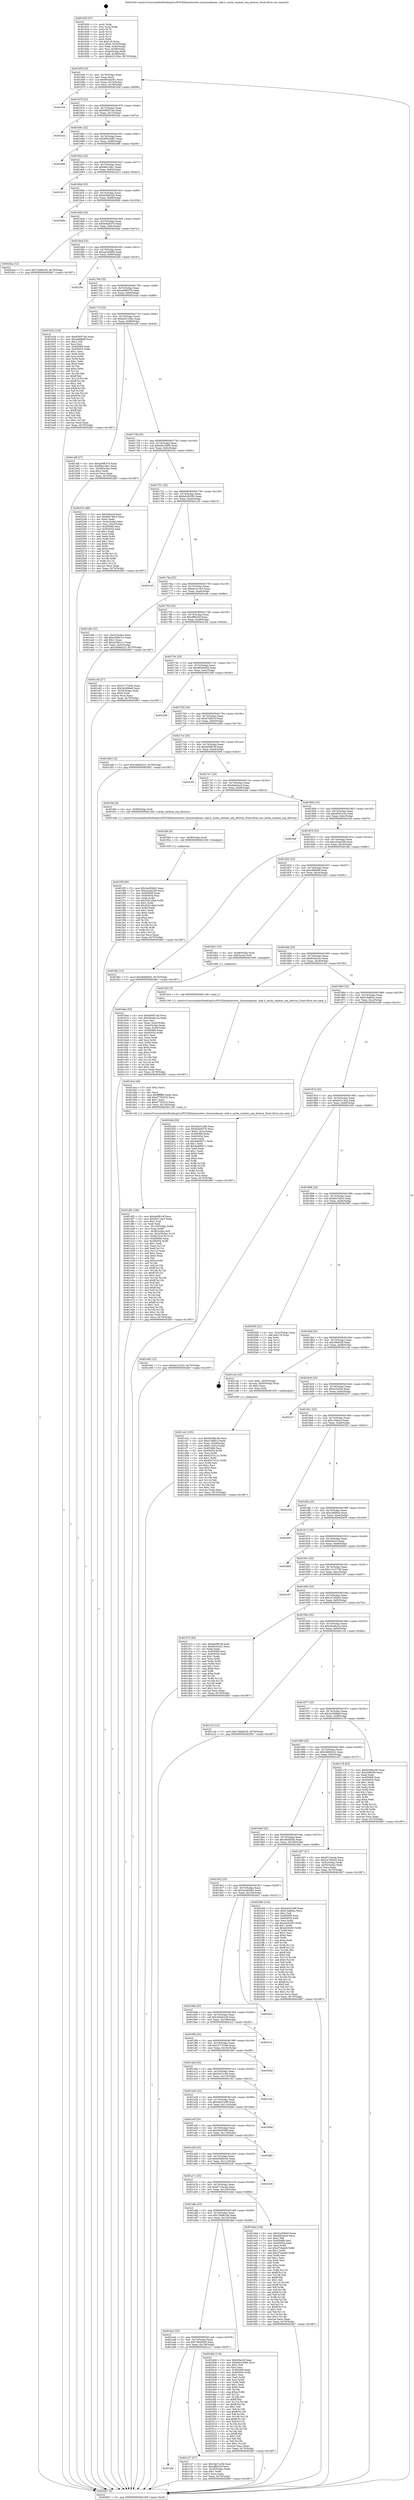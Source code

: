 digraph "0x401630" {
  label = "0x401630 (/mnt/c/Users/mathe/Desktop/tcc/POCII/binaries/extr_linuxmmkasan..slab.h_cache_random_seq_destroy_Final-ollvm.out::main(0))"
  labelloc = "t"
  node[shape=record]

  Entry [label="",width=0.3,height=0.3,shape=circle,fillcolor=black,style=filled]
  "0x40165f" [label="{
     0x40165f [23]\l
     | [instrs]\l
     &nbsp;&nbsp;0x40165f \<+3\>: mov -0x70(%rbp),%eax\l
     &nbsp;&nbsp;0x401662 \<+2\>: mov %eax,%ecx\l
     &nbsp;&nbsp;0x401664 \<+6\>: sub $0x850d4361,%ecx\l
     &nbsp;&nbsp;0x40166a \<+3\>: mov %eax,-0x74(%rbp)\l
     &nbsp;&nbsp;0x40166d \<+3\>: mov %ecx,-0x78(%rbp)\l
     &nbsp;&nbsp;0x401670 \<+6\>: je 0000000000401fc8 \<main+0x998\>\l
  }"]
  "0x401fc8" [label="{
     0x401fc8\l
  }", style=dashed]
  "0x401676" [label="{
     0x401676 [22]\l
     | [instrs]\l
     &nbsp;&nbsp;0x401676 \<+5\>: jmp 000000000040167b \<main+0x4b\>\l
     &nbsp;&nbsp;0x40167b \<+3\>: mov -0x74(%rbp),%eax\l
     &nbsp;&nbsp;0x40167e \<+5\>: sub $0x856f57ad,%eax\l
     &nbsp;&nbsp;0x401683 \<+3\>: mov %eax,-0x7c(%rbp)\l
     &nbsp;&nbsp;0x401686 \<+6\>: je 00000000004025aa \<main+0xf7a\>\l
  }"]
  Exit [label="",width=0.3,height=0.3,shape=circle,fillcolor=black,style=filled,peripheries=2]
  "0x4025aa" [label="{
     0x4025aa\l
  }", style=dashed]
  "0x40168c" [label="{
     0x40168c [22]\l
     | [instrs]\l
     &nbsp;&nbsp;0x40168c \<+5\>: jmp 0000000000401691 \<main+0x61\>\l
     &nbsp;&nbsp;0x401691 \<+3\>: mov -0x74(%rbp),%eax\l
     &nbsp;&nbsp;0x401694 \<+5\>: sub $0x90918487,%eax\l
     &nbsp;&nbsp;0x401699 \<+3\>: mov %eax,-0x80(%rbp)\l
     &nbsp;&nbsp;0x40169c \<+6\>: je 0000000000402086 \<main+0xa56\>\l
  }"]
  "0x401f5f" [label="{
     0x401f5f [93]\l
     | [instrs]\l
     &nbsp;&nbsp;0x401f5f \<+5\>: mov $0x3ac83bb5,%eax\l
     &nbsp;&nbsp;0x401f64 \<+5\>: mov $0xe2cba209,%ecx\l
     &nbsp;&nbsp;0x401f69 \<+7\>: mov 0x405068,%edx\l
     &nbsp;&nbsp;0x401f70 \<+7\>: mov 0x405054,%esi\l
     &nbsp;&nbsp;0x401f77 \<+3\>: mov %edx,%r8d\l
     &nbsp;&nbsp;0x401f7a \<+7\>: sub $0x3341c8a4,%r8d\l
     &nbsp;&nbsp;0x401f81 \<+4\>: sub $0x1,%r8d\l
     &nbsp;&nbsp;0x401f85 \<+7\>: add $0x3341c8a4,%r8d\l
     &nbsp;&nbsp;0x401f8c \<+4\>: imul %r8d,%edx\l
     &nbsp;&nbsp;0x401f90 \<+3\>: and $0x1,%edx\l
     &nbsp;&nbsp;0x401f93 \<+3\>: cmp $0x0,%edx\l
     &nbsp;&nbsp;0x401f96 \<+4\>: sete %r9b\l
     &nbsp;&nbsp;0x401f9a \<+3\>: cmp $0xa,%esi\l
     &nbsp;&nbsp;0x401f9d \<+4\>: setl %r10b\l
     &nbsp;&nbsp;0x401fa1 \<+3\>: mov %r9b,%r11b\l
     &nbsp;&nbsp;0x401fa4 \<+3\>: and %r10b,%r11b\l
     &nbsp;&nbsp;0x401fa7 \<+3\>: xor %r10b,%r9b\l
     &nbsp;&nbsp;0x401faa \<+3\>: or %r9b,%r11b\l
     &nbsp;&nbsp;0x401fad \<+4\>: test $0x1,%r11b\l
     &nbsp;&nbsp;0x401fb1 \<+3\>: cmovne %ecx,%eax\l
     &nbsp;&nbsp;0x401fb4 \<+3\>: mov %eax,-0x70(%rbp)\l
     &nbsp;&nbsp;0x401fb7 \<+5\>: jmp 00000000004026b7 \<main+0x1087\>\l
  }"]
  "0x402086" [label="{
     0x402086\l
  }", style=dashed]
  "0x4016a2" [label="{
     0x4016a2 [25]\l
     | [instrs]\l
     &nbsp;&nbsp;0x4016a2 \<+5\>: jmp 00000000004016a7 \<main+0x77\>\l
     &nbsp;&nbsp;0x4016a7 \<+3\>: mov -0x74(%rbp),%eax\l
     &nbsp;&nbsp;0x4016aa \<+5\>: sub $0x96a14fe1,%eax\l
     &nbsp;&nbsp;0x4016af \<+6\>: mov %eax,-0x84(%rbp)\l
     &nbsp;&nbsp;0x4016b5 \<+6\>: je 0000000000401b13 \<main+0x4e3\>\l
  }"]
  "0x401f56" [label="{
     0x401f56 [9]\l
     | [instrs]\l
     &nbsp;&nbsp;0x401f56 \<+4\>: mov -0x58(%rbp),%rdi\l
     &nbsp;&nbsp;0x401f5a \<+5\>: call 0000000000401030 \<free@plt\>\l
     | [calls]\l
     &nbsp;&nbsp;0x401030 \{1\} (unknown)\l
  }"]
  "0x401b13" [label="{
     0x401b13\l
  }", style=dashed]
  "0x4016bb" [label="{
     0x4016bb [25]\l
     | [instrs]\l
     &nbsp;&nbsp;0x4016bb \<+5\>: jmp 00000000004016c0 \<main+0x90\>\l
     &nbsp;&nbsp;0x4016c0 \<+3\>: mov -0x74(%rbp),%eax\l
     &nbsp;&nbsp;0x4016c3 \<+5\>: sub $0x9c0b8328,%eax\l
     &nbsp;&nbsp;0x4016c8 \<+6\>: mov %eax,-0x88(%rbp)\l
     &nbsp;&nbsp;0x4016ce \<+6\>: je 000000000040266b \<main+0x103b\>\l
  }"]
  "0x401df2" [label="{
     0x401df2 [160]\l
     | [instrs]\l
     &nbsp;&nbsp;0x401df2 \<+5\>: mov $0xda0f814f,%ecx\l
     &nbsp;&nbsp;0x401df7 \<+5\>: mov $0xf2d11da3,%edx\l
     &nbsp;&nbsp;0x401dfc \<+3\>: mov $0x1,%sil\l
     &nbsp;&nbsp;0x401dff \<+2\>: xor %edi,%edi\l
     &nbsp;&nbsp;0x401e01 \<+7\>: mov -0x134(%rbp),%r8d\l
     &nbsp;&nbsp;0x401e08 \<+4\>: imul %eax,%r8d\l
     &nbsp;&nbsp;0x401e0c \<+4\>: mov -0x58(%rbp),%r9\l
     &nbsp;&nbsp;0x401e10 \<+4\>: movslq -0x5c(%rbp),%r10\l
     &nbsp;&nbsp;0x401e14 \<+4\>: mov %r8d,(%r9,%r10,4)\l
     &nbsp;&nbsp;0x401e18 \<+7\>: mov 0x405068,%eax\l
     &nbsp;&nbsp;0x401e1f \<+8\>: mov 0x405054,%r8d\l
     &nbsp;&nbsp;0x401e27 \<+3\>: sub $0x1,%edi\l
     &nbsp;&nbsp;0x401e2a \<+3\>: mov %eax,%r11d\l
     &nbsp;&nbsp;0x401e2d \<+3\>: add %edi,%r11d\l
     &nbsp;&nbsp;0x401e30 \<+4\>: imul %r11d,%eax\l
     &nbsp;&nbsp;0x401e34 \<+3\>: and $0x1,%eax\l
     &nbsp;&nbsp;0x401e37 \<+3\>: cmp $0x0,%eax\l
     &nbsp;&nbsp;0x401e3a \<+3\>: sete %bl\l
     &nbsp;&nbsp;0x401e3d \<+4\>: cmp $0xa,%r8d\l
     &nbsp;&nbsp;0x401e41 \<+4\>: setl %r14b\l
     &nbsp;&nbsp;0x401e45 \<+3\>: mov %bl,%r15b\l
     &nbsp;&nbsp;0x401e48 \<+4\>: xor $0xff,%r15b\l
     &nbsp;&nbsp;0x401e4c \<+3\>: mov %r14b,%r12b\l
     &nbsp;&nbsp;0x401e4f \<+4\>: xor $0xff,%r12b\l
     &nbsp;&nbsp;0x401e53 \<+4\>: xor $0x1,%sil\l
     &nbsp;&nbsp;0x401e57 \<+3\>: mov %r15b,%r13b\l
     &nbsp;&nbsp;0x401e5a \<+4\>: and $0xff,%r13b\l
     &nbsp;&nbsp;0x401e5e \<+3\>: and %sil,%bl\l
     &nbsp;&nbsp;0x401e61 \<+3\>: mov %r12b,%al\l
     &nbsp;&nbsp;0x401e64 \<+2\>: and $0xff,%al\l
     &nbsp;&nbsp;0x401e66 \<+3\>: and %sil,%r14b\l
     &nbsp;&nbsp;0x401e69 \<+3\>: or %bl,%r13b\l
     &nbsp;&nbsp;0x401e6c \<+3\>: or %r14b,%al\l
     &nbsp;&nbsp;0x401e6f \<+3\>: xor %al,%r13b\l
     &nbsp;&nbsp;0x401e72 \<+3\>: or %r12b,%r15b\l
     &nbsp;&nbsp;0x401e75 \<+4\>: xor $0xff,%r15b\l
     &nbsp;&nbsp;0x401e79 \<+4\>: or $0x1,%sil\l
     &nbsp;&nbsp;0x401e7d \<+3\>: and %sil,%r15b\l
     &nbsp;&nbsp;0x401e80 \<+3\>: or %r15b,%r13b\l
     &nbsp;&nbsp;0x401e83 \<+4\>: test $0x1,%r13b\l
     &nbsp;&nbsp;0x401e87 \<+3\>: cmovne %edx,%ecx\l
     &nbsp;&nbsp;0x401e8a \<+3\>: mov %ecx,-0x70(%rbp)\l
     &nbsp;&nbsp;0x401e8d \<+5\>: jmp 00000000004026b7 \<main+0x1087\>\l
  }"]
  "0x40266b" [label="{
     0x40266b\l
  }", style=dashed]
  "0x4016d4" [label="{
     0x4016d4 [25]\l
     | [instrs]\l
     &nbsp;&nbsp;0x4016d4 \<+5\>: jmp 00000000004016d9 \<main+0xa9\>\l
     &nbsp;&nbsp;0x4016d9 \<+3\>: mov -0x74(%rbp),%eax\l
     &nbsp;&nbsp;0x4016dc \<+5\>: sub $0x9c8a9370,%eax\l
     &nbsp;&nbsp;0x4016e1 \<+6\>: mov %eax,-0x8c(%rbp)\l
     &nbsp;&nbsp;0x4016e7 \<+6\>: je 00000000004024aa \<main+0xe7a\>\l
  }"]
  "0x401dca" [label="{
     0x401dca [40]\l
     | [instrs]\l
     &nbsp;&nbsp;0x401dca \<+5\>: mov $0x2,%ecx\l
     &nbsp;&nbsp;0x401dcf \<+1\>: cltd\l
     &nbsp;&nbsp;0x401dd0 \<+2\>: idiv %ecx\l
     &nbsp;&nbsp;0x401dd2 \<+6\>: imul $0xfffffffe,%edx,%ecx\l
     &nbsp;&nbsp;0x401dd8 \<+6\>: add $0xd7762532,%ecx\l
     &nbsp;&nbsp;0x401dde \<+3\>: add $0x1,%ecx\l
     &nbsp;&nbsp;0x401de1 \<+6\>: sub $0xd7762532,%ecx\l
     &nbsp;&nbsp;0x401de7 \<+6\>: mov %ecx,-0x134(%rbp)\l
     &nbsp;&nbsp;0x401ded \<+5\>: call 0000000000401160 \<next_i\>\l
     | [calls]\l
     &nbsp;&nbsp;0x401160 \{1\} (/mnt/c/Users/mathe/Desktop/tcc/POCII/binaries/extr_linuxmmkasan..slab.h_cache_random_seq_destroy_Final-ollvm.out::next_i)\l
  }"]
  "0x4024aa" [label="{
     0x4024aa [12]\l
     | [instrs]\l
     &nbsp;&nbsp;0x4024aa \<+7\>: movl $0x72b8616d,-0x70(%rbp)\l
     &nbsp;&nbsp;0x4024b1 \<+5\>: jmp 00000000004026b7 \<main+0x1087\>\l
  }"]
  "0x4016ed" [label="{
     0x4016ed [25]\l
     | [instrs]\l
     &nbsp;&nbsp;0x4016ed \<+5\>: jmp 00000000004016f2 \<main+0xc2\>\l
     &nbsp;&nbsp;0x4016f2 \<+3\>: mov -0x74(%rbp),%eax\l
     &nbsp;&nbsp;0x4016f5 \<+5\>: sub $0xaa7edd00,%eax\l
     &nbsp;&nbsp;0x4016fa \<+6\>: mov %eax,-0x90(%rbp)\l
     &nbsp;&nbsp;0x401700 \<+6\>: je 000000000040228c \<main+0xc5c\>\l
  }"]
  "0x401ce2" [label="{
     0x401ce2 [105]\l
     | [instrs]\l
     &nbsp;&nbsp;0x401ce2 \<+5\>: mov $0x6549bc36,%ecx\l
     &nbsp;&nbsp;0x401ce7 \<+5\>: mov $0xd7ef851f,%edx\l
     &nbsp;&nbsp;0x401cec \<+4\>: mov %rax,-0x58(%rbp)\l
     &nbsp;&nbsp;0x401cf0 \<+7\>: movl $0x0,-0x5c(%rbp)\l
     &nbsp;&nbsp;0x401cf7 \<+7\>: mov 0x405068,%esi\l
     &nbsp;&nbsp;0x401cfe \<+8\>: mov 0x405054,%r8d\l
     &nbsp;&nbsp;0x401d06 \<+3\>: mov %esi,%r9d\l
     &nbsp;&nbsp;0x401d09 \<+7\>: add $0xd337a12c,%r9d\l
     &nbsp;&nbsp;0x401d10 \<+4\>: sub $0x1,%r9d\l
     &nbsp;&nbsp;0x401d14 \<+7\>: sub $0xd337a12c,%r9d\l
     &nbsp;&nbsp;0x401d1b \<+4\>: imul %r9d,%esi\l
     &nbsp;&nbsp;0x401d1f \<+3\>: and $0x1,%esi\l
     &nbsp;&nbsp;0x401d22 \<+3\>: cmp $0x0,%esi\l
     &nbsp;&nbsp;0x401d25 \<+4\>: sete %r10b\l
     &nbsp;&nbsp;0x401d29 \<+4\>: cmp $0xa,%r8d\l
     &nbsp;&nbsp;0x401d2d \<+4\>: setl %r11b\l
     &nbsp;&nbsp;0x401d31 \<+3\>: mov %r10b,%bl\l
     &nbsp;&nbsp;0x401d34 \<+3\>: and %r11b,%bl\l
     &nbsp;&nbsp;0x401d37 \<+3\>: xor %r11b,%r10b\l
     &nbsp;&nbsp;0x401d3a \<+3\>: or %r10b,%bl\l
     &nbsp;&nbsp;0x401d3d \<+3\>: test $0x1,%bl\l
     &nbsp;&nbsp;0x401d40 \<+3\>: cmovne %edx,%ecx\l
     &nbsp;&nbsp;0x401d43 \<+3\>: mov %ecx,-0x70(%rbp)\l
     &nbsp;&nbsp;0x401d46 \<+5\>: jmp 00000000004026b7 \<main+0x1087\>\l
  }"]
  "0x40228c" [label="{
     0x40228c\l
  }", style=dashed]
  "0x401706" [label="{
     0x401706 [25]\l
     | [instrs]\l
     &nbsp;&nbsp;0x401706 \<+5\>: jmp 000000000040170b \<main+0xdb\>\l
     &nbsp;&nbsp;0x40170b \<+3\>: mov -0x74(%rbp),%eax\l
     &nbsp;&nbsp;0x40170e \<+5\>: sub $0xad0f6378,%eax\l
     &nbsp;&nbsp;0x401713 \<+6\>: mov %eax,-0x94(%rbp)\l
     &nbsp;&nbsp;0x401719 \<+6\>: je 0000000000401b2b \<main+0x4fb\>\l
  }"]
  "0x401abc" [label="{
     0x401abc\l
  }", style=dashed]
  "0x401b2b" [label="{
     0x401b2b [134]\l
     | [instrs]\l
     &nbsp;&nbsp;0x401b2b \<+5\>: mov $0x856f57ad,%eax\l
     &nbsp;&nbsp;0x401b30 \<+5\>: mov $0xed0faf6f,%ecx\l
     &nbsp;&nbsp;0x401b35 \<+2\>: mov $0x1,%dl\l
     &nbsp;&nbsp;0x401b37 \<+2\>: xor %esi,%esi\l
     &nbsp;&nbsp;0x401b39 \<+7\>: mov 0x405068,%edi\l
     &nbsp;&nbsp;0x401b40 \<+8\>: mov 0x405054,%r8d\l
     &nbsp;&nbsp;0x401b48 \<+3\>: sub $0x1,%esi\l
     &nbsp;&nbsp;0x401b4b \<+3\>: mov %edi,%r9d\l
     &nbsp;&nbsp;0x401b4e \<+3\>: add %esi,%r9d\l
     &nbsp;&nbsp;0x401b51 \<+4\>: imul %r9d,%edi\l
     &nbsp;&nbsp;0x401b55 \<+3\>: and $0x1,%edi\l
     &nbsp;&nbsp;0x401b58 \<+3\>: cmp $0x0,%edi\l
     &nbsp;&nbsp;0x401b5b \<+4\>: sete %r10b\l
     &nbsp;&nbsp;0x401b5f \<+4\>: cmp $0xa,%r8d\l
     &nbsp;&nbsp;0x401b63 \<+4\>: setl %r11b\l
     &nbsp;&nbsp;0x401b67 \<+3\>: mov %r10b,%bl\l
     &nbsp;&nbsp;0x401b6a \<+3\>: xor $0xff,%bl\l
     &nbsp;&nbsp;0x401b6d \<+3\>: mov %r11b,%r14b\l
     &nbsp;&nbsp;0x401b70 \<+4\>: xor $0xff,%r14b\l
     &nbsp;&nbsp;0x401b74 \<+3\>: xor $0x1,%dl\l
     &nbsp;&nbsp;0x401b77 \<+3\>: mov %bl,%r15b\l
     &nbsp;&nbsp;0x401b7a \<+4\>: and $0xff,%r15b\l
     &nbsp;&nbsp;0x401b7e \<+3\>: and %dl,%r10b\l
     &nbsp;&nbsp;0x401b81 \<+3\>: mov %r14b,%r12b\l
     &nbsp;&nbsp;0x401b84 \<+4\>: and $0xff,%r12b\l
     &nbsp;&nbsp;0x401b88 \<+3\>: and %dl,%r11b\l
     &nbsp;&nbsp;0x401b8b \<+3\>: or %r10b,%r15b\l
     &nbsp;&nbsp;0x401b8e \<+3\>: or %r11b,%r12b\l
     &nbsp;&nbsp;0x401b91 \<+3\>: xor %r12b,%r15b\l
     &nbsp;&nbsp;0x401b94 \<+3\>: or %r14b,%bl\l
     &nbsp;&nbsp;0x401b97 \<+3\>: xor $0xff,%bl\l
     &nbsp;&nbsp;0x401b9a \<+3\>: or $0x1,%dl\l
     &nbsp;&nbsp;0x401b9d \<+2\>: and %dl,%bl\l
     &nbsp;&nbsp;0x401b9f \<+3\>: or %bl,%r15b\l
     &nbsp;&nbsp;0x401ba2 \<+4\>: test $0x1,%r15b\l
     &nbsp;&nbsp;0x401ba6 \<+3\>: cmovne %ecx,%eax\l
     &nbsp;&nbsp;0x401ba9 \<+3\>: mov %eax,-0x70(%rbp)\l
     &nbsp;&nbsp;0x401bac \<+5\>: jmp 00000000004026b7 \<main+0x1087\>\l
  }"]
  "0x40171f" [label="{
     0x40171f [25]\l
     | [instrs]\l
     &nbsp;&nbsp;0x40171f \<+5\>: jmp 0000000000401724 \<main+0xf4\>\l
     &nbsp;&nbsp;0x401724 \<+3\>: mov -0x74(%rbp),%eax\l
     &nbsp;&nbsp;0x401727 \<+5\>: sub $0xb43120bc,%eax\l
     &nbsp;&nbsp;0x40172c \<+6\>: mov %eax,-0x98(%rbp)\l
     &nbsp;&nbsp;0x401732 \<+6\>: je 0000000000401af8 \<main+0x4c8\>\l
  }"]
  "0x401c27" [label="{
     0x401c27 [27]\l
     | [instrs]\l
     &nbsp;&nbsp;0x401c27 \<+5\>: mov $0x54e7cc36,%eax\l
     &nbsp;&nbsp;0x401c2c \<+5\>: mov $0xcffbb32f,%ecx\l
     &nbsp;&nbsp;0x401c31 \<+3\>: mov -0x34(%rbp),%edx\l
     &nbsp;&nbsp;0x401c34 \<+3\>: cmp $0x1,%edx\l
     &nbsp;&nbsp;0x401c37 \<+3\>: cmovl %ecx,%eax\l
     &nbsp;&nbsp;0x401c3a \<+3\>: mov %eax,-0x70(%rbp)\l
     &nbsp;&nbsp;0x401c3d \<+5\>: jmp 00000000004026b7 \<main+0x1087\>\l
  }"]
  "0x401af8" [label="{
     0x401af8 [27]\l
     | [instrs]\l
     &nbsp;&nbsp;0x401af8 \<+5\>: mov $0xad0f6378,%eax\l
     &nbsp;&nbsp;0x401afd \<+5\>: mov $0x96a14fe1,%ecx\l
     &nbsp;&nbsp;0x401b02 \<+3\>: mov -0x38(%rbp),%edx\l
     &nbsp;&nbsp;0x401b05 \<+3\>: cmp $0x2,%edx\l
     &nbsp;&nbsp;0x401b08 \<+3\>: cmovne %ecx,%eax\l
     &nbsp;&nbsp;0x401b0b \<+3\>: mov %eax,-0x70(%rbp)\l
     &nbsp;&nbsp;0x401b0e \<+5\>: jmp 00000000004026b7 \<main+0x1087\>\l
  }"]
  "0x401738" [label="{
     0x401738 [25]\l
     | [instrs]\l
     &nbsp;&nbsp;0x401738 \<+5\>: jmp 000000000040173d \<main+0x10d\>\l
     &nbsp;&nbsp;0x40173d \<+3\>: mov -0x74(%rbp),%eax\l
     &nbsp;&nbsp;0x401740 \<+5\>: sub $0xb9a13b60,%eax\l
     &nbsp;&nbsp;0x401745 \<+6\>: mov %eax,-0x9c(%rbp)\l
     &nbsp;&nbsp;0x40174b \<+6\>: je 000000000040253c \<main+0xf0c\>\l
  }"]
  "0x4026b7" [label="{
     0x4026b7 [5]\l
     | [instrs]\l
     &nbsp;&nbsp;0x4026b7 \<+5\>: jmp 000000000040165f \<main+0x2f\>\l
  }"]
  "0x401630" [label="{
     0x401630 [47]\l
     | [instrs]\l
     &nbsp;&nbsp;0x401630 \<+1\>: push %rbp\l
     &nbsp;&nbsp;0x401631 \<+3\>: mov %rsp,%rbp\l
     &nbsp;&nbsp;0x401634 \<+2\>: push %r15\l
     &nbsp;&nbsp;0x401636 \<+2\>: push %r14\l
     &nbsp;&nbsp;0x401638 \<+2\>: push %r13\l
     &nbsp;&nbsp;0x40163a \<+2\>: push %r12\l
     &nbsp;&nbsp;0x40163c \<+1\>: push %rbx\l
     &nbsp;&nbsp;0x40163d \<+7\>: sub $0x118,%rsp\l
     &nbsp;&nbsp;0x401644 \<+7\>: movl $0x0,-0x3c(%rbp)\l
     &nbsp;&nbsp;0x40164b \<+3\>: mov %edi,-0x40(%rbp)\l
     &nbsp;&nbsp;0x40164e \<+4\>: mov %rsi,-0x48(%rbp)\l
     &nbsp;&nbsp;0x401652 \<+3\>: mov -0x40(%rbp),%edi\l
     &nbsp;&nbsp;0x401655 \<+3\>: mov %edi,-0x38(%rbp)\l
     &nbsp;&nbsp;0x401658 \<+7\>: movl $0xb43120bc,-0x70(%rbp)\l
  }"]
  "0x401aa3" [label="{
     0x401aa3 [25]\l
     | [instrs]\l
     &nbsp;&nbsp;0x401aa3 \<+5\>: jmp 0000000000401aa8 \<main+0x478\>\l
     &nbsp;&nbsp;0x401aa8 \<+3\>: mov -0x74(%rbp),%eax\l
     &nbsp;&nbsp;0x401aab \<+5\>: sub $0x749a6529,%eax\l
     &nbsp;&nbsp;0x401ab0 \<+6\>: mov %eax,-0x128(%rbp)\l
     &nbsp;&nbsp;0x401ab6 \<+6\>: je 0000000000401c27 \<main+0x5f7\>\l
  }"]
  "0x40253c" [label="{
     0x40253c [89]\l
     | [instrs]\l
     &nbsp;&nbsp;0x40253c \<+5\>: mov $0xfc8a2cf,%eax\l
     &nbsp;&nbsp;0x402541 \<+5\>: mov $0xf6a748c3,%ecx\l
     &nbsp;&nbsp;0x402546 \<+2\>: xor %edx,%edx\l
     &nbsp;&nbsp;0x402548 \<+3\>: mov -0x3c(%rbp),%esi\l
     &nbsp;&nbsp;0x40254b \<+3\>: mov %esi,-0x2c(%rbp)\l
     &nbsp;&nbsp;0x40254e \<+7\>: mov 0x405068,%esi\l
     &nbsp;&nbsp;0x402555 \<+7\>: mov 0x405054,%edi\l
     &nbsp;&nbsp;0x40255c \<+3\>: sub $0x1,%edx\l
     &nbsp;&nbsp;0x40255f \<+3\>: mov %esi,%r8d\l
     &nbsp;&nbsp;0x402562 \<+3\>: add %edx,%r8d\l
     &nbsp;&nbsp;0x402565 \<+4\>: imul %r8d,%esi\l
     &nbsp;&nbsp;0x402569 \<+3\>: and $0x1,%esi\l
     &nbsp;&nbsp;0x40256c \<+3\>: cmp $0x0,%esi\l
     &nbsp;&nbsp;0x40256f \<+4\>: sete %r9b\l
     &nbsp;&nbsp;0x402573 \<+3\>: cmp $0xa,%edi\l
     &nbsp;&nbsp;0x402576 \<+4\>: setl %r10b\l
     &nbsp;&nbsp;0x40257a \<+3\>: mov %r9b,%r11b\l
     &nbsp;&nbsp;0x40257d \<+3\>: and %r10b,%r11b\l
     &nbsp;&nbsp;0x402580 \<+3\>: xor %r10b,%r9b\l
     &nbsp;&nbsp;0x402583 \<+3\>: or %r9b,%r11b\l
     &nbsp;&nbsp;0x402586 \<+4\>: test $0x1,%r11b\l
     &nbsp;&nbsp;0x40258a \<+3\>: cmovne %ecx,%eax\l
     &nbsp;&nbsp;0x40258d \<+3\>: mov %eax,-0x70(%rbp)\l
     &nbsp;&nbsp;0x402590 \<+5\>: jmp 00000000004026b7 \<main+0x1087\>\l
  }"]
  "0x401751" [label="{
     0x401751 [25]\l
     | [instrs]\l
     &nbsp;&nbsp;0x401751 \<+5\>: jmp 0000000000401756 \<main+0x126\>\l
     &nbsp;&nbsp;0x401756 \<+3\>: mov -0x74(%rbp),%eax\l
     &nbsp;&nbsp;0x401759 \<+5\>: sub $0xbdc50283,%eax\l
     &nbsp;&nbsp;0x40175e \<+6\>: mov %eax,-0xa0(%rbp)\l
     &nbsp;&nbsp;0x401764 \<+6\>: je 0000000000402145 \<main+0xb15\>\l
  }"]
  "0x4024b6" [label="{
     0x4024b6 [134]\l
     | [instrs]\l
     &nbsp;&nbsp;0x4024b6 \<+5\>: mov $0xfc8a2cf,%eax\l
     &nbsp;&nbsp;0x4024bb \<+5\>: mov $0xb9a13b60,%ecx\l
     &nbsp;&nbsp;0x4024c0 \<+2\>: mov $0x1,%dl\l
     &nbsp;&nbsp;0x4024c2 \<+2\>: xor %esi,%esi\l
     &nbsp;&nbsp;0x4024c4 \<+7\>: mov 0x405068,%edi\l
     &nbsp;&nbsp;0x4024cb \<+8\>: mov 0x405054,%r8d\l
     &nbsp;&nbsp;0x4024d3 \<+3\>: sub $0x1,%esi\l
     &nbsp;&nbsp;0x4024d6 \<+3\>: mov %edi,%r9d\l
     &nbsp;&nbsp;0x4024d9 \<+3\>: add %esi,%r9d\l
     &nbsp;&nbsp;0x4024dc \<+4\>: imul %r9d,%edi\l
     &nbsp;&nbsp;0x4024e0 \<+3\>: and $0x1,%edi\l
     &nbsp;&nbsp;0x4024e3 \<+3\>: cmp $0x0,%edi\l
     &nbsp;&nbsp;0x4024e6 \<+4\>: sete %r10b\l
     &nbsp;&nbsp;0x4024ea \<+4\>: cmp $0xa,%r8d\l
     &nbsp;&nbsp;0x4024ee \<+4\>: setl %r11b\l
     &nbsp;&nbsp;0x4024f2 \<+3\>: mov %r10b,%bl\l
     &nbsp;&nbsp;0x4024f5 \<+3\>: xor $0xff,%bl\l
     &nbsp;&nbsp;0x4024f8 \<+3\>: mov %r11b,%r14b\l
     &nbsp;&nbsp;0x4024fb \<+4\>: xor $0xff,%r14b\l
     &nbsp;&nbsp;0x4024ff \<+3\>: xor $0x1,%dl\l
     &nbsp;&nbsp;0x402502 \<+3\>: mov %bl,%r15b\l
     &nbsp;&nbsp;0x402505 \<+4\>: and $0xff,%r15b\l
     &nbsp;&nbsp;0x402509 \<+3\>: and %dl,%r10b\l
     &nbsp;&nbsp;0x40250c \<+3\>: mov %r14b,%r12b\l
     &nbsp;&nbsp;0x40250f \<+4\>: and $0xff,%r12b\l
     &nbsp;&nbsp;0x402513 \<+3\>: and %dl,%r11b\l
     &nbsp;&nbsp;0x402516 \<+3\>: or %r10b,%r15b\l
     &nbsp;&nbsp;0x402519 \<+3\>: or %r11b,%r12b\l
     &nbsp;&nbsp;0x40251c \<+3\>: xor %r12b,%r15b\l
     &nbsp;&nbsp;0x40251f \<+3\>: or %r14b,%bl\l
     &nbsp;&nbsp;0x402522 \<+3\>: xor $0xff,%bl\l
     &nbsp;&nbsp;0x402525 \<+3\>: or $0x1,%dl\l
     &nbsp;&nbsp;0x402528 \<+2\>: and %dl,%bl\l
     &nbsp;&nbsp;0x40252a \<+3\>: or %bl,%r15b\l
     &nbsp;&nbsp;0x40252d \<+4\>: test $0x1,%r15b\l
     &nbsp;&nbsp;0x402531 \<+3\>: cmovne %ecx,%eax\l
     &nbsp;&nbsp;0x402534 \<+3\>: mov %eax,-0x70(%rbp)\l
     &nbsp;&nbsp;0x402537 \<+5\>: jmp 00000000004026b7 \<main+0x1087\>\l
  }"]
  "0x402145" [label="{
     0x402145\l
  }", style=dashed]
  "0x40176a" [label="{
     0x40176a [25]\l
     | [instrs]\l
     &nbsp;&nbsp;0x40176a \<+5\>: jmp 000000000040176f \<main+0x13f\>\l
     &nbsp;&nbsp;0x40176f \<+3\>: mov -0x74(%rbp),%eax\l
     &nbsp;&nbsp;0x401772 \<+5\>: sub $0xbec31cb3,%eax\l
     &nbsp;&nbsp;0x401777 \<+6\>: mov %eax,-0xa4(%rbp)\l
     &nbsp;&nbsp;0x40177d \<+6\>: je 0000000000401e9e \<main+0x86e\>\l
  }"]
  "0x401a8a" [label="{
     0x401a8a [25]\l
     | [instrs]\l
     &nbsp;&nbsp;0x401a8a \<+5\>: jmp 0000000000401a8f \<main+0x45f\>\l
     &nbsp;&nbsp;0x401a8f \<+3\>: mov -0x74(%rbp),%eax\l
     &nbsp;&nbsp;0x401a92 \<+5\>: sub $0x72b8616d,%eax\l
     &nbsp;&nbsp;0x401a97 \<+6\>: mov %eax,-0x124(%rbp)\l
     &nbsp;&nbsp;0x401a9d \<+6\>: je 00000000004024b6 \<main+0xe86\>\l
  }"]
  "0x401e9e" [label="{
     0x401e9e [31]\l
     | [instrs]\l
     &nbsp;&nbsp;0x401e9e \<+3\>: mov -0x5c(%rbp),%eax\l
     &nbsp;&nbsp;0x401ea1 \<+5\>: add $0xa358e1cc,%eax\l
     &nbsp;&nbsp;0x401ea6 \<+3\>: add $0x1,%eax\l
     &nbsp;&nbsp;0x401ea9 \<+5\>: sub $0xa358e1cc,%eax\l
     &nbsp;&nbsp;0x401eae \<+3\>: mov %eax,-0x5c(%rbp)\l
     &nbsp;&nbsp;0x401eb1 \<+7\>: movl $0x3466d222,-0x70(%rbp)\l
     &nbsp;&nbsp;0x401eb8 \<+5\>: jmp 00000000004026b7 \<main+0x1087\>\l
  }"]
  "0x401783" [label="{
     0x401783 [25]\l
     | [instrs]\l
     &nbsp;&nbsp;0x401783 \<+5\>: jmp 0000000000401788 \<main+0x158\>\l
     &nbsp;&nbsp;0x401788 \<+3\>: mov -0x74(%rbp),%eax\l
     &nbsp;&nbsp;0x40178b \<+5\>: sub $0xcffbb32f,%eax\l
     &nbsp;&nbsp;0x401790 \<+6\>: mov %eax,-0xa8(%rbp)\l
     &nbsp;&nbsp;0x401796 \<+6\>: je 0000000000401c5d \<main+0x62d\>\l
  }"]
  "0x401ebd" [label="{
     0x401ebd [144]\l
     | [instrs]\l
     &nbsp;&nbsp;0x401ebd \<+5\>: mov $0x3ac83bb5,%eax\l
     &nbsp;&nbsp;0x401ec2 \<+5\>: mov $0xdafa2ecd,%ecx\l
     &nbsp;&nbsp;0x401ec7 \<+2\>: mov $0x1,%dl\l
     &nbsp;&nbsp;0x401ec9 \<+7\>: mov 0x405068,%esi\l
     &nbsp;&nbsp;0x401ed0 \<+7\>: mov 0x405054,%edi\l
     &nbsp;&nbsp;0x401ed7 \<+3\>: mov %esi,%r8d\l
     &nbsp;&nbsp;0x401eda \<+7\>: sub $0xcf7daeb8,%r8d\l
     &nbsp;&nbsp;0x401ee1 \<+4\>: sub $0x1,%r8d\l
     &nbsp;&nbsp;0x401ee5 \<+7\>: add $0xcf7daeb8,%r8d\l
     &nbsp;&nbsp;0x401eec \<+4\>: imul %r8d,%esi\l
     &nbsp;&nbsp;0x401ef0 \<+3\>: and $0x1,%esi\l
     &nbsp;&nbsp;0x401ef3 \<+3\>: cmp $0x0,%esi\l
     &nbsp;&nbsp;0x401ef6 \<+4\>: sete %r9b\l
     &nbsp;&nbsp;0x401efa \<+3\>: cmp $0xa,%edi\l
     &nbsp;&nbsp;0x401efd \<+4\>: setl %r10b\l
     &nbsp;&nbsp;0x401f01 \<+3\>: mov %r9b,%r11b\l
     &nbsp;&nbsp;0x401f04 \<+4\>: xor $0xff,%r11b\l
     &nbsp;&nbsp;0x401f08 \<+3\>: mov %r10b,%bl\l
     &nbsp;&nbsp;0x401f0b \<+3\>: xor $0xff,%bl\l
     &nbsp;&nbsp;0x401f0e \<+3\>: xor $0x1,%dl\l
     &nbsp;&nbsp;0x401f11 \<+3\>: mov %r11b,%r14b\l
     &nbsp;&nbsp;0x401f14 \<+4\>: and $0xff,%r14b\l
     &nbsp;&nbsp;0x401f18 \<+3\>: and %dl,%r9b\l
     &nbsp;&nbsp;0x401f1b \<+3\>: mov %bl,%r15b\l
     &nbsp;&nbsp;0x401f1e \<+4\>: and $0xff,%r15b\l
     &nbsp;&nbsp;0x401f22 \<+3\>: and %dl,%r10b\l
     &nbsp;&nbsp;0x401f25 \<+3\>: or %r9b,%r14b\l
     &nbsp;&nbsp;0x401f28 \<+3\>: or %r10b,%r15b\l
     &nbsp;&nbsp;0x401f2b \<+3\>: xor %r15b,%r14b\l
     &nbsp;&nbsp;0x401f2e \<+3\>: or %bl,%r11b\l
     &nbsp;&nbsp;0x401f31 \<+4\>: xor $0xff,%r11b\l
     &nbsp;&nbsp;0x401f35 \<+3\>: or $0x1,%dl\l
     &nbsp;&nbsp;0x401f38 \<+3\>: and %dl,%r11b\l
     &nbsp;&nbsp;0x401f3b \<+3\>: or %r11b,%r14b\l
     &nbsp;&nbsp;0x401f3e \<+4\>: test $0x1,%r14b\l
     &nbsp;&nbsp;0x401f42 \<+3\>: cmovne %ecx,%eax\l
     &nbsp;&nbsp;0x401f45 \<+3\>: mov %eax,-0x70(%rbp)\l
     &nbsp;&nbsp;0x401f48 \<+5\>: jmp 00000000004026b7 \<main+0x1087\>\l
  }"]
  "0x401c5d" [label="{
     0x401c5d [27]\l
     | [instrs]\l
     &nbsp;&nbsp;0x401c5d \<+5\>: mov $0x5177334b,%eax\l
     &nbsp;&nbsp;0x401c62 \<+5\>: mov $0x2e3d98e9,%ecx\l
     &nbsp;&nbsp;0x401c67 \<+3\>: mov -0x34(%rbp),%edx\l
     &nbsp;&nbsp;0x401c6a \<+3\>: cmp $0x0,%edx\l
     &nbsp;&nbsp;0x401c6d \<+3\>: cmove %ecx,%eax\l
     &nbsp;&nbsp;0x401c70 \<+3\>: mov %eax,-0x70(%rbp)\l
     &nbsp;&nbsp;0x401c73 \<+5\>: jmp 00000000004026b7 \<main+0x1087\>\l
  }"]
  "0x40179c" [label="{
     0x40179c [25]\l
     | [instrs]\l
     &nbsp;&nbsp;0x40179c \<+5\>: jmp 00000000004017a1 \<main+0x171\>\l
     &nbsp;&nbsp;0x4017a1 \<+3\>: mov -0x74(%rbp),%eax\l
     &nbsp;&nbsp;0x4017a4 \<+5\>: sub $0xd6450e94,%eax\l
     &nbsp;&nbsp;0x4017a9 \<+6\>: mov %eax,-0xac(%rbp)\l
     &nbsp;&nbsp;0x4017af \<+6\>: je 0000000000402298 \<main+0xc68\>\l
  }"]
  "0x401a71" [label="{
     0x401a71 [25]\l
     | [instrs]\l
     &nbsp;&nbsp;0x401a71 \<+5\>: jmp 0000000000401a76 \<main+0x446\>\l
     &nbsp;&nbsp;0x401a76 \<+3\>: mov -0x74(%rbp),%eax\l
     &nbsp;&nbsp;0x401a79 \<+5\>: sub $0x6713ecda,%eax\l
     &nbsp;&nbsp;0x401a7e \<+6\>: mov %eax,-0x120(%rbp)\l
     &nbsp;&nbsp;0x401a84 \<+6\>: je 0000000000401ebd \<main+0x88d\>\l
  }"]
  "0x402298" [label="{
     0x402298\l
  }", style=dashed]
  "0x4017b5" [label="{
     0x4017b5 [25]\l
     | [instrs]\l
     &nbsp;&nbsp;0x4017b5 \<+5\>: jmp 00000000004017ba \<main+0x18a\>\l
     &nbsp;&nbsp;0x4017ba \<+3\>: mov -0x74(%rbp),%eax\l
     &nbsp;&nbsp;0x4017bd \<+5\>: sub $0xd7ef851f,%eax\l
     &nbsp;&nbsp;0x4017c2 \<+6\>: mov %eax,-0xb0(%rbp)\l
     &nbsp;&nbsp;0x4017c8 \<+6\>: je 0000000000401d4b \<main+0x71b\>\l
  }"]
  "0x4025c6" [label="{
     0x4025c6\l
  }", style=dashed]
  "0x401d4b" [label="{
     0x401d4b [12]\l
     | [instrs]\l
     &nbsp;&nbsp;0x401d4b \<+7\>: movl $0x3466d222,-0x70(%rbp)\l
     &nbsp;&nbsp;0x401d52 \<+5\>: jmp 00000000004026b7 \<main+0x1087\>\l
  }"]
  "0x4017ce" [label="{
     0x4017ce [25]\l
     | [instrs]\l
     &nbsp;&nbsp;0x4017ce \<+5\>: jmp 00000000004017d3 \<main+0x1a3\>\l
     &nbsp;&nbsp;0x4017d3 \<+3\>: mov -0x74(%rbp),%eax\l
     &nbsp;&nbsp;0x4017d6 \<+5\>: sub $0xda0f814f,%eax\l
     &nbsp;&nbsp;0x4017db \<+6\>: mov %eax,-0xb4(%rbp)\l
     &nbsp;&nbsp;0x4017e1 \<+6\>: je 00000000004025f4 \<main+0xfc4\>\l
  }"]
  "0x401a58" [label="{
     0x401a58 [25]\l
     | [instrs]\l
     &nbsp;&nbsp;0x401a58 \<+5\>: jmp 0000000000401a5d \<main+0x42d\>\l
     &nbsp;&nbsp;0x401a5d \<+3\>: mov -0x74(%rbp),%eax\l
     &nbsp;&nbsp;0x401a60 \<+5\>: sub $0x6549bc36,%eax\l
     &nbsp;&nbsp;0x401a65 \<+6\>: mov %eax,-0x11c(%rbp)\l
     &nbsp;&nbsp;0x401a6b \<+6\>: je 00000000004025c6 \<main+0xf96\>\l
  }"]
  "0x4025f4" [label="{
     0x4025f4\l
  }", style=dashed]
  "0x4017e7" [label="{
     0x4017e7 [25]\l
     | [instrs]\l
     &nbsp;&nbsp;0x4017e7 \<+5\>: jmp 00000000004017ec \<main+0x1bc\>\l
     &nbsp;&nbsp;0x4017ec \<+3\>: mov -0x74(%rbp),%eax\l
     &nbsp;&nbsp;0x4017ef \<+5\>: sub $0xdafa2ecd,%eax\l
     &nbsp;&nbsp;0x4017f4 \<+6\>: mov %eax,-0xb8(%rbp)\l
     &nbsp;&nbsp;0x4017fa \<+6\>: je 0000000000401f4d \<main+0x91d\>\l
  }"]
  "0x40268c" [label="{
     0x40268c\l
  }", style=dashed]
  "0x401f4d" [label="{
     0x401f4d [9]\l
     | [instrs]\l
     &nbsp;&nbsp;0x401f4d \<+4\>: mov -0x58(%rbp),%rdi\l
     &nbsp;&nbsp;0x401f51 \<+5\>: call 0000000000401440 \<cache_random_seq_destroy\>\l
     | [calls]\l
     &nbsp;&nbsp;0x401440 \{1\} (/mnt/c/Users/mathe/Desktop/tcc/POCII/binaries/extr_linuxmmkasan..slab.h_cache_random_seq_destroy_Final-ollvm.out::cache_random_seq_destroy)\l
  }"]
  "0x401800" [label="{
     0x401800 [25]\l
     | [instrs]\l
     &nbsp;&nbsp;0x401800 \<+5\>: jmp 0000000000401805 \<main+0x1d5\>\l
     &nbsp;&nbsp;0x401805 \<+3\>: mov -0x74(%rbp),%eax\l
     &nbsp;&nbsp;0x401808 \<+5\>: sub $0xdf291e3a,%eax\l
     &nbsp;&nbsp;0x40180d \<+6\>: mov %eax,-0xbc(%rbp)\l
     &nbsp;&nbsp;0x401813 \<+6\>: je 00000000004023af \<main+0xd7f\>\l
  }"]
  "0x401a3f" [label="{
     0x401a3f [25]\l
     | [instrs]\l
     &nbsp;&nbsp;0x401a3f \<+5\>: jmp 0000000000401a44 \<main+0x414\>\l
     &nbsp;&nbsp;0x401a44 \<+3\>: mov -0x74(%rbp),%eax\l
     &nbsp;&nbsp;0x401a47 \<+5\>: sub $0x5fd2558f,%eax\l
     &nbsp;&nbsp;0x401a4c \<+6\>: mov %eax,-0x118(%rbp)\l
     &nbsp;&nbsp;0x401a52 \<+6\>: je 000000000040268c \<main+0x105c\>\l
  }"]
  "0x4023af" [label="{
     0x4023af\l
  }", style=dashed]
  "0x401819" [label="{
     0x401819 [25]\l
     | [instrs]\l
     &nbsp;&nbsp;0x401819 \<+5\>: jmp 000000000040181e \<main+0x1ee\>\l
     &nbsp;&nbsp;0x40181e \<+3\>: mov -0x74(%rbp),%eax\l
     &nbsp;&nbsp;0x401821 \<+5\>: sub $0xe2cba209,%eax\l
     &nbsp;&nbsp;0x401826 \<+6\>: mov %eax,-0xc0(%rbp)\l
     &nbsp;&nbsp;0x40182c \<+6\>: je 0000000000401fbc \<main+0x98c\>\l
  }"]
  "0x40269d" [label="{
     0x40269d\l
  }", style=dashed]
  "0x401fbc" [label="{
     0x401fbc [12]\l
     | [instrs]\l
     &nbsp;&nbsp;0x401fbc \<+7\>: movl $0x36ddf292,-0x70(%rbp)\l
     &nbsp;&nbsp;0x401fc3 \<+5\>: jmp 00000000004026b7 \<main+0x1087\>\l
  }"]
  "0x401832" [label="{
     0x401832 [25]\l
     | [instrs]\l
     &nbsp;&nbsp;0x401832 \<+5\>: jmp 0000000000401837 \<main+0x207\>\l
     &nbsp;&nbsp;0x401837 \<+3\>: mov -0x74(%rbp),%eax\l
     &nbsp;&nbsp;0x40183a \<+5\>: sub $0xed0faf6f,%eax\l
     &nbsp;&nbsp;0x40183f \<+6\>: mov %eax,-0xc4(%rbp)\l
     &nbsp;&nbsp;0x401845 \<+6\>: je 0000000000401bb1 \<main+0x581\>\l
  }"]
  "0x401a26" [label="{
     0x401a26 [25]\l
     | [instrs]\l
     &nbsp;&nbsp;0x401a26 \<+5\>: jmp 0000000000401a2b \<main+0x3fb\>\l
     &nbsp;&nbsp;0x401a2b \<+3\>: mov -0x74(%rbp),%eax\l
     &nbsp;&nbsp;0x401a2e \<+5\>: sub $0x5ab31e98,%eax\l
     &nbsp;&nbsp;0x401a33 \<+6\>: mov %eax,-0x114(%rbp)\l
     &nbsp;&nbsp;0x401a39 \<+6\>: je 000000000040269d \<main+0x106d\>\l
  }"]
  "0x401bb1" [label="{
     0x401bb1 [13]\l
     | [instrs]\l
     &nbsp;&nbsp;0x401bb1 \<+4\>: mov -0x48(%rbp),%rax\l
     &nbsp;&nbsp;0x401bb5 \<+4\>: mov 0x8(%rax),%rdi\l
     &nbsp;&nbsp;0x401bb9 \<+5\>: call 0000000000401060 \<atoi@plt\>\l
     | [calls]\l
     &nbsp;&nbsp;0x401060 \{1\} (unknown)\l
  }"]
  "0x40184b" [label="{
     0x40184b [25]\l
     | [instrs]\l
     &nbsp;&nbsp;0x40184b \<+5\>: jmp 0000000000401850 \<main+0x220\>\l
     &nbsp;&nbsp;0x401850 \<+3\>: mov -0x74(%rbp),%eax\l
     &nbsp;&nbsp;0x401853 \<+5\>: sub $0xf0cb2e2c,%eax\l
     &nbsp;&nbsp;0x401858 \<+6\>: mov %eax,-0xc8(%rbp)\l
     &nbsp;&nbsp;0x40185e \<+6\>: je 0000000000401dc5 \<main+0x795\>\l
  }"]
  "0x401bbe" [label="{
     0x401bbe [93]\l
     | [instrs]\l
     &nbsp;&nbsp;0x401bbe \<+5\>: mov $0x856f57ad,%ecx\l
     &nbsp;&nbsp;0x401bc3 \<+5\>: mov $0x26ae6c2a,%edx\l
     &nbsp;&nbsp;0x401bc8 \<+2\>: xor %esi,%esi\l
     &nbsp;&nbsp;0x401bca \<+3\>: mov %eax,-0x4c(%rbp)\l
     &nbsp;&nbsp;0x401bcd \<+3\>: mov -0x4c(%rbp),%eax\l
     &nbsp;&nbsp;0x401bd0 \<+3\>: mov %eax,-0x34(%rbp)\l
     &nbsp;&nbsp;0x401bd3 \<+7\>: mov 0x405068,%eax\l
     &nbsp;&nbsp;0x401bda \<+8\>: mov 0x405054,%r8d\l
     &nbsp;&nbsp;0x401be2 \<+3\>: sub $0x1,%esi\l
     &nbsp;&nbsp;0x401be5 \<+3\>: mov %eax,%r9d\l
     &nbsp;&nbsp;0x401be8 \<+3\>: add %esi,%r9d\l
     &nbsp;&nbsp;0x401beb \<+4\>: imul %r9d,%eax\l
     &nbsp;&nbsp;0x401bef \<+3\>: and $0x1,%eax\l
     &nbsp;&nbsp;0x401bf2 \<+3\>: cmp $0x0,%eax\l
     &nbsp;&nbsp;0x401bf5 \<+4\>: sete %r10b\l
     &nbsp;&nbsp;0x401bf9 \<+4\>: cmp $0xa,%r8d\l
     &nbsp;&nbsp;0x401bfd \<+4\>: setl %r11b\l
     &nbsp;&nbsp;0x401c01 \<+3\>: mov %r10b,%bl\l
     &nbsp;&nbsp;0x401c04 \<+3\>: and %r11b,%bl\l
     &nbsp;&nbsp;0x401c07 \<+3\>: xor %r11b,%r10b\l
     &nbsp;&nbsp;0x401c0a \<+3\>: or %r10b,%bl\l
     &nbsp;&nbsp;0x401c0d \<+3\>: test $0x1,%bl\l
     &nbsp;&nbsp;0x401c10 \<+3\>: cmovne %edx,%ecx\l
     &nbsp;&nbsp;0x401c13 \<+3\>: mov %ecx,-0x70(%rbp)\l
     &nbsp;&nbsp;0x401c16 \<+5\>: jmp 00000000004026b7 \<main+0x1087\>\l
  }"]
  "0x401c42" [label="{
     0x401c42\l
  }", style=dashed]
  "0x401dc5" [label="{
     0x401dc5 [5]\l
     | [instrs]\l
     &nbsp;&nbsp;0x401dc5 \<+5\>: call 0000000000401160 \<next_i\>\l
     | [calls]\l
     &nbsp;&nbsp;0x401160 \{1\} (/mnt/c/Users/mathe/Desktop/tcc/POCII/binaries/extr_linuxmmkasan..slab.h_cache_random_seq_destroy_Final-ollvm.out::next_i)\l
  }"]
  "0x401864" [label="{
     0x401864 [25]\l
     | [instrs]\l
     &nbsp;&nbsp;0x401864 \<+5\>: jmp 0000000000401869 \<main+0x239\>\l
     &nbsp;&nbsp;0x401869 \<+3\>: mov -0x74(%rbp),%eax\l
     &nbsp;&nbsp;0x40186c \<+5\>: sub $0xf14a80ac,%eax\l
     &nbsp;&nbsp;0x401871 \<+6\>: mov %eax,-0xcc(%rbp)\l
     &nbsp;&nbsp;0x401877 \<+6\>: je 000000000040244b \<main+0xe1b\>\l
  }"]
  "0x401a0d" [label="{
     0x401a0d [25]\l
     | [instrs]\l
     &nbsp;&nbsp;0x401a0d \<+5\>: jmp 0000000000401a12 \<main+0x3e2\>\l
     &nbsp;&nbsp;0x401a12 \<+3\>: mov -0x74(%rbp),%eax\l
     &nbsp;&nbsp;0x401a15 \<+5\>: sub $0x54e7cc36,%eax\l
     &nbsp;&nbsp;0x401a1a \<+6\>: mov %eax,-0x110(%rbp)\l
     &nbsp;&nbsp;0x401a20 \<+6\>: je 0000000000401c42 \<main+0x612\>\l
  }"]
  "0x40244b" [label="{
     0x40244b [95]\l
     | [instrs]\l
     &nbsp;&nbsp;0x40244b \<+5\>: mov $0x5ab31e98,%eax\l
     &nbsp;&nbsp;0x402450 \<+5\>: mov $0x9c8a9370,%ecx\l
     &nbsp;&nbsp;0x402455 \<+7\>: movl $0x0,-0x3c(%rbp)\l
     &nbsp;&nbsp;0x40245c \<+7\>: mov 0x405068,%edx\l
     &nbsp;&nbsp;0x402463 \<+7\>: mov 0x405054,%esi\l
     &nbsp;&nbsp;0x40246a \<+2\>: mov %edx,%edi\l
     &nbsp;&nbsp;0x40246c \<+6\>: sub $0x4e8d9371,%edi\l
     &nbsp;&nbsp;0x402472 \<+3\>: sub $0x1,%edi\l
     &nbsp;&nbsp;0x402475 \<+6\>: add $0x4e8d9371,%edi\l
     &nbsp;&nbsp;0x40247b \<+3\>: imul %edi,%edx\l
     &nbsp;&nbsp;0x40247e \<+3\>: and $0x1,%edx\l
     &nbsp;&nbsp;0x402481 \<+3\>: cmp $0x0,%edx\l
     &nbsp;&nbsp;0x402484 \<+4\>: sete %r8b\l
     &nbsp;&nbsp;0x402488 \<+3\>: cmp $0xa,%esi\l
     &nbsp;&nbsp;0x40248b \<+4\>: setl %r9b\l
     &nbsp;&nbsp;0x40248f \<+3\>: mov %r8b,%r10b\l
     &nbsp;&nbsp;0x402492 \<+3\>: and %r9b,%r10b\l
     &nbsp;&nbsp;0x402495 \<+3\>: xor %r9b,%r8b\l
     &nbsp;&nbsp;0x402498 \<+3\>: or %r8b,%r10b\l
     &nbsp;&nbsp;0x40249b \<+4\>: test $0x1,%r10b\l
     &nbsp;&nbsp;0x40249f \<+3\>: cmovne %ecx,%eax\l
     &nbsp;&nbsp;0x4024a2 \<+3\>: mov %eax,-0x70(%rbp)\l
     &nbsp;&nbsp;0x4024a5 \<+5\>: jmp 00000000004026b7 \<main+0x1087\>\l
  }"]
  "0x40187d" [label="{
     0x40187d [25]\l
     | [instrs]\l
     &nbsp;&nbsp;0x40187d \<+5\>: jmp 0000000000401882 \<main+0x252\>\l
     &nbsp;&nbsp;0x401882 \<+3\>: mov -0x74(%rbp),%eax\l
     &nbsp;&nbsp;0x401885 \<+5\>: sub $0xf2d11da3,%eax\l
     &nbsp;&nbsp;0x40188a \<+6\>: mov %eax,-0xd0(%rbp)\l
     &nbsp;&nbsp;0x401890 \<+6\>: je 0000000000401e92 \<main+0x862\>\l
  }"]
  "0x4022b6" [label="{
     0x4022b6\l
  }", style=dashed]
  "0x401e92" [label="{
     0x401e92 [12]\l
     | [instrs]\l
     &nbsp;&nbsp;0x401e92 \<+7\>: movl $0xbec31cb3,-0x70(%rbp)\l
     &nbsp;&nbsp;0x401e99 \<+5\>: jmp 00000000004026b7 \<main+0x1087\>\l
  }"]
  "0x401896" [label="{
     0x401896 [25]\l
     | [instrs]\l
     &nbsp;&nbsp;0x401896 \<+5\>: jmp 000000000040189b \<main+0x26b\>\l
     &nbsp;&nbsp;0x40189b \<+3\>: mov -0x74(%rbp),%eax\l
     &nbsp;&nbsp;0x40189e \<+5\>: sub $0xf6a748c3,%eax\l
     &nbsp;&nbsp;0x4018a3 \<+6\>: mov %eax,-0xd4(%rbp)\l
     &nbsp;&nbsp;0x4018a9 \<+6\>: je 0000000000402595 \<main+0xf65\>\l
  }"]
  "0x4019f4" [label="{
     0x4019f4 [25]\l
     | [instrs]\l
     &nbsp;&nbsp;0x4019f4 \<+5\>: jmp 00000000004019f9 \<main+0x3c9\>\l
     &nbsp;&nbsp;0x4019f9 \<+3\>: mov -0x74(%rbp),%eax\l
     &nbsp;&nbsp;0x4019fc \<+5\>: sub $0x5177334b,%eax\l
     &nbsp;&nbsp;0x401a01 \<+6\>: mov %eax,-0x10c(%rbp)\l
     &nbsp;&nbsp;0x401a07 \<+6\>: je 00000000004022b6 \<main+0xc86\>\l
  }"]
  "0x402595" [label="{
     0x402595 [21]\l
     | [instrs]\l
     &nbsp;&nbsp;0x402595 \<+3\>: mov -0x2c(%rbp),%eax\l
     &nbsp;&nbsp;0x402598 \<+7\>: add $0x118,%rsp\l
     &nbsp;&nbsp;0x40259f \<+1\>: pop %rbx\l
     &nbsp;&nbsp;0x4025a0 \<+2\>: pop %r12\l
     &nbsp;&nbsp;0x4025a2 \<+2\>: pop %r13\l
     &nbsp;&nbsp;0x4025a4 \<+2\>: pop %r14\l
     &nbsp;&nbsp;0x4025a6 \<+2\>: pop %r15\l
     &nbsp;&nbsp;0x4025a8 \<+1\>: pop %rbp\l
     &nbsp;&nbsp;0x4025a9 \<+1\>: ret\l
  }"]
  "0x4018af" [label="{
     0x4018af [25]\l
     | [instrs]\l
     &nbsp;&nbsp;0x4018af \<+5\>: jmp 00000000004018b4 \<main+0x284\>\l
     &nbsp;&nbsp;0x4018b4 \<+3\>: mov -0x74(%rbp),%eax\l
     &nbsp;&nbsp;0x4018b7 \<+5\>: sub $0x30664f5,%eax\l
     &nbsp;&nbsp;0x4018bc \<+6\>: mov %eax,-0xd8(%rbp)\l
     &nbsp;&nbsp;0x4018c2 \<+6\>: je 0000000000401ccb \<main+0x69b\>\l
  }"]
  "0x4022c2" [label="{
     0x4022c2\l
  }", style=dashed]
  "0x401ccb" [label="{
     0x401ccb [23]\l
     | [instrs]\l
     &nbsp;&nbsp;0x401ccb \<+7\>: movl $0x1,-0x50(%rbp)\l
     &nbsp;&nbsp;0x401cd2 \<+4\>: movslq -0x50(%rbp),%rax\l
     &nbsp;&nbsp;0x401cd6 \<+4\>: shl $0x2,%rax\l
     &nbsp;&nbsp;0x401cda \<+3\>: mov %rax,%rdi\l
     &nbsp;&nbsp;0x401cdd \<+5\>: call 0000000000401050 \<malloc@plt\>\l
     | [calls]\l
     &nbsp;&nbsp;0x401050 \{1\} (unknown)\l
  }"]
  "0x4018c8" [label="{
     0x4018c8 [25]\l
     | [instrs]\l
     &nbsp;&nbsp;0x4018c8 \<+5\>: jmp 00000000004018cd \<main+0x29d\>\l
     &nbsp;&nbsp;0x4018cd \<+3\>: mov -0x74(%rbp),%eax\l
     &nbsp;&nbsp;0x4018d0 \<+5\>: sub $0x5c5c92a,%eax\l
     &nbsp;&nbsp;0x4018d5 \<+6\>: mov %eax,-0xdc(%rbp)\l
     &nbsp;&nbsp;0x4018db \<+6\>: je 0000000000402227 \<main+0xbf7\>\l
  }"]
  "0x4019db" [label="{
     0x4019db [25]\l
     | [instrs]\l
     &nbsp;&nbsp;0x4019db \<+5\>: jmp 00000000004019e0 \<main+0x3b0\>\l
     &nbsp;&nbsp;0x4019e0 \<+3\>: mov -0x74(%rbp),%eax\l
     &nbsp;&nbsp;0x4019e3 \<+5\>: sub $0x3e5ab239,%eax\l
     &nbsp;&nbsp;0x4019e8 \<+6\>: mov %eax,-0x108(%rbp)\l
     &nbsp;&nbsp;0x4019ee \<+6\>: je 00000000004022c2 \<main+0xc92\>\l
  }"]
  "0x402227" [label="{
     0x402227\l
  }", style=dashed]
  "0x4018e1" [label="{
     0x4018e1 [25]\l
     | [instrs]\l
     &nbsp;&nbsp;0x4018e1 \<+5\>: jmp 00000000004018e6 \<main+0x2b6\>\l
     &nbsp;&nbsp;0x4018e6 \<+3\>: mov -0x74(%rbp),%eax\l
     &nbsp;&nbsp;0x4018e9 \<+5\>: sub $0xc10baa3,%eax\l
     &nbsp;&nbsp;0x4018ee \<+6\>: mov %eax,-0xe0(%rbp)\l
     &nbsp;&nbsp;0x4018f4 \<+6\>: je 0000000000402352 \<main+0xd22\>\l
  }"]
  "0x402641" [label="{
     0x402641\l
  }", style=dashed]
  "0x402352" [label="{
     0x402352\l
  }", style=dashed]
  "0x4018fa" [label="{
     0x4018fa [25]\l
     | [instrs]\l
     &nbsp;&nbsp;0x4018fa \<+5\>: jmp 00000000004018ff \<main+0x2cf\>\l
     &nbsp;&nbsp;0x4018ff \<+3\>: mov -0x74(%rbp),%eax\l
     &nbsp;&nbsp;0x401902 \<+5\>: sub $0xc4668e0,%eax\l
     &nbsp;&nbsp;0x401907 \<+6\>: mov %eax,-0xe4(%rbp)\l
     &nbsp;&nbsp;0x40190d \<+6\>: je 000000000040265f \<main+0x102f\>\l
  }"]
  "0x4019c2" [label="{
     0x4019c2 [25]\l
     | [instrs]\l
     &nbsp;&nbsp;0x4019c2 \<+5\>: jmp 00000000004019c7 \<main+0x397\>\l
     &nbsp;&nbsp;0x4019c7 \<+3\>: mov -0x74(%rbp),%eax\l
     &nbsp;&nbsp;0x4019ca \<+5\>: sub $0x3ac83bb5,%eax\l
     &nbsp;&nbsp;0x4019cf \<+6\>: mov %eax,-0x104(%rbp)\l
     &nbsp;&nbsp;0x4019d5 \<+6\>: je 0000000000402641 \<main+0x1011\>\l
  }"]
  "0x40265f" [label="{
     0x40265f\l
  }", style=dashed]
  "0x401913" [label="{
     0x401913 [25]\l
     | [instrs]\l
     &nbsp;&nbsp;0x401913 \<+5\>: jmp 0000000000401918 \<main+0x2e8\>\l
     &nbsp;&nbsp;0x401918 \<+3\>: mov -0x74(%rbp),%eax\l
     &nbsp;&nbsp;0x40191b \<+5\>: sub $0xfc8a2cf,%eax\l
     &nbsp;&nbsp;0x401920 \<+6\>: mov %eax,-0xe8(%rbp)\l
     &nbsp;&nbsp;0x401926 \<+6\>: je 00000000004026b0 \<main+0x1080\>\l
  }"]
  "0x4023bb" [label="{
     0x4023bb [144]\l
     | [instrs]\l
     &nbsp;&nbsp;0x4023bb \<+5\>: mov $0x5ab31e98,%eax\l
     &nbsp;&nbsp;0x4023c0 \<+5\>: mov $0xf14a80ac,%ecx\l
     &nbsp;&nbsp;0x4023c5 \<+2\>: mov $0x1,%dl\l
     &nbsp;&nbsp;0x4023c7 \<+7\>: mov 0x405068,%esi\l
     &nbsp;&nbsp;0x4023ce \<+7\>: mov 0x405054,%edi\l
     &nbsp;&nbsp;0x4023d5 \<+3\>: mov %esi,%r8d\l
     &nbsp;&nbsp;0x4023d8 \<+7\>: add $0xa026293,%r8d\l
     &nbsp;&nbsp;0x4023df \<+4\>: sub $0x1,%r8d\l
     &nbsp;&nbsp;0x4023e3 \<+7\>: sub $0xa026293,%r8d\l
     &nbsp;&nbsp;0x4023ea \<+4\>: imul %r8d,%esi\l
     &nbsp;&nbsp;0x4023ee \<+3\>: and $0x1,%esi\l
     &nbsp;&nbsp;0x4023f1 \<+3\>: cmp $0x0,%esi\l
     &nbsp;&nbsp;0x4023f4 \<+4\>: sete %r9b\l
     &nbsp;&nbsp;0x4023f8 \<+3\>: cmp $0xa,%edi\l
     &nbsp;&nbsp;0x4023fb \<+4\>: setl %r10b\l
     &nbsp;&nbsp;0x4023ff \<+3\>: mov %r9b,%r11b\l
     &nbsp;&nbsp;0x402402 \<+4\>: xor $0xff,%r11b\l
     &nbsp;&nbsp;0x402406 \<+3\>: mov %r10b,%bl\l
     &nbsp;&nbsp;0x402409 \<+3\>: xor $0xff,%bl\l
     &nbsp;&nbsp;0x40240c \<+3\>: xor $0x0,%dl\l
     &nbsp;&nbsp;0x40240f \<+3\>: mov %r11b,%r14b\l
     &nbsp;&nbsp;0x402412 \<+4\>: and $0x0,%r14b\l
     &nbsp;&nbsp;0x402416 \<+3\>: and %dl,%r9b\l
     &nbsp;&nbsp;0x402419 \<+3\>: mov %bl,%r15b\l
     &nbsp;&nbsp;0x40241c \<+4\>: and $0x0,%r15b\l
     &nbsp;&nbsp;0x402420 \<+3\>: and %dl,%r10b\l
     &nbsp;&nbsp;0x402423 \<+3\>: or %r9b,%r14b\l
     &nbsp;&nbsp;0x402426 \<+3\>: or %r10b,%r15b\l
     &nbsp;&nbsp;0x402429 \<+3\>: xor %r15b,%r14b\l
     &nbsp;&nbsp;0x40242c \<+3\>: or %bl,%r11b\l
     &nbsp;&nbsp;0x40242f \<+4\>: xor $0xff,%r11b\l
     &nbsp;&nbsp;0x402433 \<+3\>: or $0x0,%dl\l
     &nbsp;&nbsp;0x402436 \<+3\>: and %dl,%r11b\l
     &nbsp;&nbsp;0x402439 \<+3\>: or %r11b,%r14b\l
     &nbsp;&nbsp;0x40243c \<+4\>: test $0x1,%r14b\l
     &nbsp;&nbsp;0x402440 \<+3\>: cmovne %ecx,%eax\l
     &nbsp;&nbsp;0x402443 \<+3\>: mov %eax,-0x70(%rbp)\l
     &nbsp;&nbsp;0x402446 \<+5\>: jmp 00000000004026b7 \<main+0x1087\>\l
  }"]
  "0x4026b0" [label="{
     0x4026b0\l
  }", style=dashed]
  "0x40192c" [label="{
     0x40192c [25]\l
     | [instrs]\l
     &nbsp;&nbsp;0x40192c \<+5\>: jmp 0000000000401931 \<main+0x301\>\l
     &nbsp;&nbsp;0x401931 \<+3\>: mov -0x74(%rbp),%eax\l
     &nbsp;&nbsp;0x401934 \<+5\>: sub $0x11e15738,%eax\l
     &nbsp;&nbsp;0x401939 \<+6\>: mov %eax,-0xec(%rbp)\l
     &nbsp;&nbsp;0x40193f \<+6\>: je 0000000000402197 \<main+0xb67\>\l
  }"]
  "0x4019a9" [label="{
     0x4019a9 [25]\l
     | [instrs]\l
     &nbsp;&nbsp;0x4019a9 \<+5\>: jmp 00000000004019ae \<main+0x37e\>\l
     &nbsp;&nbsp;0x4019ae \<+3\>: mov -0x74(%rbp),%eax\l
     &nbsp;&nbsp;0x4019b1 \<+5\>: sub $0x36ddf292,%eax\l
     &nbsp;&nbsp;0x4019b6 \<+6\>: mov %eax,-0x100(%rbp)\l
     &nbsp;&nbsp;0x4019bc \<+6\>: je 00000000004023bb \<main+0xd8b\>\l
  }"]
  "0x402197" [label="{
     0x402197\l
  }", style=dashed]
  "0x401945" [label="{
     0x401945 [25]\l
     | [instrs]\l
     &nbsp;&nbsp;0x401945 \<+5\>: jmp 000000000040194a \<main+0x31a\>\l
     &nbsp;&nbsp;0x40194a \<+3\>: mov -0x74(%rbp),%eax\l
     &nbsp;&nbsp;0x40194d \<+5\>: sub $0x24749445,%eax\l
     &nbsp;&nbsp;0x401952 \<+6\>: mov %eax,-0xf0(%rbp)\l
     &nbsp;&nbsp;0x401958 \<+6\>: je 0000000000401d72 \<main+0x742\>\l
  }"]
  "0x401d57" [label="{
     0x401d57 [27]\l
     | [instrs]\l
     &nbsp;&nbsp;0x401d57 \<+5\>: mov $0x6713ecda,%eax\l
     &nbsp;&nbsp;0x401d5c \<+5\>: mov $0x24749445,%ecx\l
     &nbsp;&nbsp;0x401d61 \<+3\>: mov -0x5c(%rbp),%edx\l
     &nbsp;&nbsp;0x401d64 \<+3\>: cmp -0x50(%rbp),%edx\l
     &nbsp;&nbsp;0x401d67 \<+3\>: cmovl %ecx,%eax\l
     &nbsp;&nbsp;0x401d6a \<+3\>: mov %eax,-0x70(%rbp)\l
     &nbsp;&nbsp;0x401d6d \<+5\>: jmp 00000000004026b7 \<main+0x1087\>\l
  }"]
  "0x401d72" [label="{
     0x401d72 [83]\l
     | [instrs]\l
     &nbsp;&nbsp;0x401d72 \<+5\>: mov $0xda0f814f,%eax\l
     &nbsp;&nbsp;0x401d77 \<+5\>: mov $0xf0cb2e2c,%ecx\l
     &nbsp;&nbsp;0x401d7c \<+2\>: xor %edx,%edx\l
     &nbsp;&nbsp;0x401d7e \<+7\>: mov 0x405068,%esi\l
     &nbsp;&nbsp;0x401d85 \<+7\>: mov 0x405054,%edi\l
     &nbsp;&nbsp;0x401d8c \<+3\>: sub $0x1,%edx\l
     &nbsp;&nbsp;0x401d8f \<+3\>: mov %esi,%r8d\l
     &nbsp;&nbsp;0x401d92 \<+3\>: add %edx,%r8d\l
     &nbsp;&nbsp;0x401d95 \<+4\>: imul %r8d,%esi\l
     &nbsp;&nbsp;0x401d99 \<+3\>: and $0x1,%esi\l
     &nbsp;&nbsp;0x401d9c \<+3\>: cmp $0x0,%esi\l
     &nbsp;&nbsp;0x401d9f \<+4\>: sete %r9b\l
     &nbsp;&nbsp;0x401da3 \<+3\>: cmp $0xa,%edi\l
     &nbsp;&nbsp;0x401da6 \<+4\>: setl %r10b\l
     &nbsp;&nbsp;0x401daa \<+3\>: mov %r9b,%r11b\l
     &nbsp;&nbsp;0x401dad \<+3\>: and %r10b,%r11b\l
     &nbsp;&nbsp;0x401db0 \<+3\>: xor %r10b,%r9b\l
     &nbsp;&nbsp;0x401db3 \<+3\>: or %r9b,%r11b\l
     &nbsp;&nbsp;0x401db6 \<+4\>: test $0x1,%r11b\l
     &nbsp;&nbsp;0x401dba \<+3\>: cmovne %ecx,%eax\l
     &nbsp;&nbsp;0x401dbd \<+3\>: mov %eax,-0x70(%rbp)\l
     &nbsp;&nbsp;0x401dc0 \<+5\>: jmp 00000000004026b7 \<main+0x1087\>\l
  }"]
  "0x40195e" [label="{
     0x40195e [25]\l
     | [instrs]\l
     &nbsp;&nbsp;0x40195e \<+5\>: jmp 0000000000401963 \<main+0x333\>\l
     &nbsp;&nbsp;0x401963 \<+3\>: mov -0x74(%rbp),%eax\l
     &nbsp;&nbsp;0x401966 \<+5\>: sub $0x26ae6c2a,%eax\l
     &nbsp;&nbsp;0x40196b \<+6\>: mov %eax,-0xf4(%rbp)\l
     &nbsp;&nbsp;0x401971 \<+6\>: je 0000000000401c1b \<main+0x5eb\>\l
  }"]
  "0x401990" [label="{
     0x401990 [25]\l
     | [instrs]\l
     &nbsp;&nbsp;0x401990 \<+5\>: jmp 0000000000401995 \<main+0x365\>\l
     &nbsp;&nbsp;0x401995 \<+3\>: mov -0x74(%rbp),%eax\l
     &nbsp;&nbsp;0x401998 \<+5\>: sub $0x3466d222,%eax\l
     &nbsp;&nbsp;0x40199d \<+6\>: mov %eax,-0xfc(%rbp)\l
     &nbsp;&nbsp;0x4019a3 \<+6\>: je 0000000000401d57 \<main+0x727\>\l
  }"]
  "0x401c1b" [label="{
     0x401c1b [12]\l
     | [instrs]\l
     &nbsp;&nbsp;0x401c1b \<+7\>: movl $0x749a6529,-0x70(%rbp)\l
     &nbsp;&nbsp;0x401c22 \<+5\>: jmp 00000000004026b7 \<main+0x1087\>\l
  }"]
  "0x401977" [label="{
     0x401977 [25]\l
     | [instrs]\l
     &nbsp;&nbsp;0x401977 \<+5\>: jmp 000000000040197c \<main+0x34c\>\l
     &nbsp;&nbsp;0x40197c \<+3\>: mov -0x74(%rbp),%eax\l
     &nbsp;&nbsp;0x40197f \<+5\>: sub $0x2e3d98e9,%eax\l
     &nbsp;&nbsp;0x401984 \<+6\>: mov %eax,-0xf8(%rbp)\l
     &nbsp;&nbsp;0x40198a \<+6\>: je 0000000000401c78 \<main+0x648\>\l
  }"]
  "0x401c78" [label="{
     0x401c78 [83]\l
     | [instrs]\l
     &nbsp;&nbsp;0x401c78 \<+5\>: mov $0x6549bc36,%eax\l
     &nbsp;&nbsp;0x401c7d \<+5\>: mov $0x30664f5,%ecx\l
     &nbsp;&nbsp;0x401c82 \<+2\>: xor %edx,%edx\l
     &nbsp;&nbsp;0x401c84 \<+7\>: mov 0x405068,%esi\l
     &nbsp;&nbsp;0x401c8b \<+7\>: mov 0x405054,%edi\l
     &nbsp;&nbsp;0x401c92 \<+3\>: sub $0x1,%edx\l
     &nbsp;&nbsp;0x401c95 \<+3\>: mov %esi,%r8d\l
     &nbsp;&nbsp;0x401c98 \<+3\>: add %edx,%r8d\l
     &nbsp;&nbsp;0x401c9b \<+4\>: imul %r8d,%esi\l
     &nbsp;&nbsp;0x401c9f \<+3\>: and $0x1,%esi\l
     &nbsp;&nbsp;0x401ca2 \<+3\>: cmp $0x0,%esi\l
     &nbsp;&nbsp;0x401ca5 \<+4\>: sete %r9b\l
     &nbsp;&nbsp;0x401ca9 \<+3\>: cmp $0xa,%edi\l
     &nbsp;&nbsp;0x401cac \<+4\>: setl %r10b\l
     &nbsp;&nbsp;0x401cb0 \<+3\>: mov %r9b,%r11b\l
     &nbsp;&nbsp;0x401cb3 \<+3\>: and %r10b,%r11b\l
     &nbsp;&nbsp;0x401cb6 \<+3\>: xor %r10b,%r9b\l
     &nbsp;&nbsp;0x401cb9 \<+3\>: or %r9b,%r11b\l
     &nbsp;&nbsp;0x401cbc \<+4\>: test $0x1,%r11b\l
     &nbsp;&nbsp;0x401cc0 \<+3\>: cmovne %ecx,%eax\l
     &nbsp;&nbsp;0x401cc3 \<+3\>: mov %eax,-0x70(%rbp)\l
     &nbsp;&nbsp;0x401cc6 \<+5\>: jmp 00000000004026b7 \<main+0x1087\>\l
  }"]
  Entry -> "0x401630" [label=" 1"]
  "0x40165f" -> "0x401fc8" [label=" 0"]
  "0x40165f" -> "0x401676" [label=" 24"]
  "0x402595" -> Exit [label=" 1"]
  "0x401676" -> "0x4025aa" [label=" 0"]
  "0x401676" -> "0x40168c" [label=" 24"]
  "0x40253c" -> "0x4026b7" [label=" 1"]
  "0x40168c" -> "0x402086" [label=" 0"]
  "0x40168c" -> "0x4016a2" [label=" 24"]
  "0x4024b6" -> "0x4026b7" [label=" 1"]
  "0x4016a2" -> "0x401b13" [label=" 0"]
  "0x4016a2" -> "0x4016bb" [label=" 24"]
  "0x4024aa" -> "0x4026b7" [label=" 1"]
  "0x4016bb" -> "0x40266b" [label=" 0"]
  "0x4016bb" -> "0x4016d4" [label=" 24"]
  "0x40244b" -> "0x4026b7" [label=" 1"]
  "0x4016d4" -> "0x4024aa" [label=" 1"]
  "0x4016d4" -> "0x4016ed" [label=" 23"]
  "0x4023bb" -> "0x4026b7" [label=" 1"]
  "0x4016ed" -> "0x40228c" [label=" 0"]
  "0x4016ed" -> "0x401706" [label=" 23"]
  "0x401fbc" -> "0x4026b7" [label=" 1"]
  "0x401706" -> "0x401b2b" [label=" 1"]
  "0x401706" -> "0x40171f" [label=" 22"]
  "0x401f5f" -> "0x4026b7" [label=" 1"]
  "0x40171f" -> "0x401af8" [label=" 1"]
  "0x40171f" -> "0x401738" [label=" 21"]
  "0x401af8" -> "0x4026b7" [label=" 1"]
  "0x401630" -> "0x40165f" [label=" 1"]
  "0x4026b7" -> "0x40165f" [label=" 23"]
  "0x401b2b" -> "0x4026b7" [label=" 1"]
  "0x401f56" -> "0x401f5f" [label=" 1"]
  "0x401738" -> "0x40253c" [label=" 1"]
  "0x401738" -> "0x401751" [label=" 20"]
  "0x401ebd" -> "0x4026b7" [label=" 1"]
  "0x401751" -> "0x402145" [label=" 0"]
  "0x401751" -> "0x40176a" [label=" 20"]
  "0x401e9e" -> "0x4026b7" [label=" 1"]
  "0x40176a" -> "0x401e9e" [label=" 1"]
  "0x40176a" -> "0x401783" [label=" 19"]
  "0x401df2" -> "0x4026b7" [label=" 1"]
  "0x401783" -> "0x401c5d" [label=" 1"]
  "0x401783" -> "0x40179c" [label=" 18"]
  "0x401dca" -> "0x401df2" [label=" 1"]
  "0x40179c" -> "0x402298" [label=" 0"]
  "0x40179c" -> "0x4017b5" [label=" 18"]
  "0x401d72" -> "0x4026b7" [label=" 1"]
  "0x4017b5" -> "0x401d4b" [label=" 1"]
  "0x4017b5" -> "0x4017ce" [label=" 17"]
  "0x401d57" -> "0x4026b7" [label=" 2"]
  "0x4017ce" -> "0x4025f4" [label=" 0"]
  "0x4017ce" -> "0x4017e7" [label=" 17"]
  "0x401ce2" -> "0x4026b7" [label=" 1"]
  "0x4017e7" -> "0x401f4d" [label=" 1"]
  "0x4017e7" -> "0x401800" [label=" 16"]
  "0x401ccb" -> "0x401ce2" [label=" 1"]
  "0x401800" -> "0x4023af" [label=" 0"]
  "0x401800" -> "0x401819" [label=" 16"]
  "0x401c5d" -> "0x4026b7" [label=" 1"]
  "0x401819" -> "0x401fbc" [label=" 1"]
  "0x401819" -> "0x401832" [label=" 15"]
  "0x401c27" -> "0x4026b7" [label=" 1"]
  "0x401832" -> "0x401bb1" [label=" 1"]
  "0x401832" -> "0x40184b" [label=" 14"]
  "0x401bb1" -> "0x401bbe" [label=" 1"]
  "0x401bbe" -> "0x4026b7" [label=" 1"]
  "0x401aa3" -> "0x401c27" [label=" 1"]
  "0x40184b" -> "0x401dc5" [label=" 1"]
  "0x40184b" -> "0x401864" [label=" 13"]
  "0x401f4d" -> "0x401f56" [label=" 1"]
  "0x401864" -> "0x40244b" [label=" 1"]
  "0x401864" -> "0x40187d" [label=" 12"]
  "0x401a8a" -> "0x4024b6" [label=" 1"]
  "0x40187d" -> "0x401e92" [label=" 1"]
  "0x40187d" -> "0x401896" [label=" 11"]
  "0x401e92" -> "0x4026b7" [label=" 1"]
  "0x401896" -> "0x402595" [label=" 1"]
  "0x401896" -> "0x4018af" [label=" 10"]
  "0x401a71" -> "0x401ebd" [label=" 1"]
  "0x4018af" -> "0x401ccb" [label=" 1"]
  "0x4018af" -> "0x4018c8" [label=" 9"]
  "0x401dc5" -> "0x401dca" [label=" 1"]
  "0x4018c8" -> "0x402227" [label=" 0"]
  "0x4018c8" -> "0x4018e1" [label=" 9"]
  "0x401a58" -> "0x4025c6" [label=" 0"]
  "0x4018e1" -> "0x402352" [label=" 0"]
  "0x4018e1" -> "0x4018fa" [label=" 9"]
  "0x401d4b" -> "0x4026b7" [label=" 1"]
  "0x4018fa" -> "0x40265f" [label=" 0"]
  "0x4018fa" -> "0x401913" [label=" 9"]
  "0x401a3f" -> "0x40268c" [label=" 0"]
  "0x401913" -> "0x4026b0" [label=" 0"]
  "0x401913" -> "0x40192c" [label=" 9"]
  "0x401c78" -> "0x4026b7" [label=" 1"]
  "0x40192c" -> "0x402197" [label=" 0"]
  "0x40192c" -> "0x401945" [label=" 9"]
  "0x401a26" -> "0x40269d" [label=" 0"]
  "0x401945" -> "0x401d72" [label=" 1"]
  "0x401945" -> "0x40195e" [label=" 8"]
  "0x401aa3" -> "0x401abc" [label=" 0"]
  "0x40195e" -> "0x401c1b" [label=" 1"]
  "0x40195e" -> "0x401977" [label=" 7"]
  "0x401c1b" -> "0x4026b7" [label=" 1"]
  "0x401a0d" -> "0x401c42" [label=" 0"]
  "0x401977" -> "0x401c78" [label=" 1"]
  "0x401977" -> "0x401990" [label=" 6"]
  "0x401a0d" -> "0x401a26" [label=" 3"]
  "0x401990" -> "0x401d57" [label=" 2"]
  "0x401990" -> "0x4019a9" [label=" 4"]
  "0x401a26" -> "0x401a3f" [label=" 3"]
  "0x4019a9" -> "0x4023bb" [label=" 1"]
  "0x4019a9" -> "0x4019c2" [label=" 3"]
  "0x401a3f" -> "0x401a58" [label=" 3"]
  "0x4019c2" -> "0x402641" [label=" 0"]
  "0x4019c2" -> "0x4019db" [label=" 3"]
  "0x401a58" -> "0x401a71" [label=" 3"]
  "0x4019db" -> "0x4022c2" [label=" 0"]
  "0x4019db" -> "0x4019f4" [label=" 3"]
  "0x401a71" -> "0x401a8a" [label=" 2"]
  "0x4019f4" -> "0x4022b6" [label=" 0"]
  "0x4019f4" -> "0x401a0d" [label=" 3"]
  "0x401a8a" -> "0x401aa3" [label=" 1"]
}
